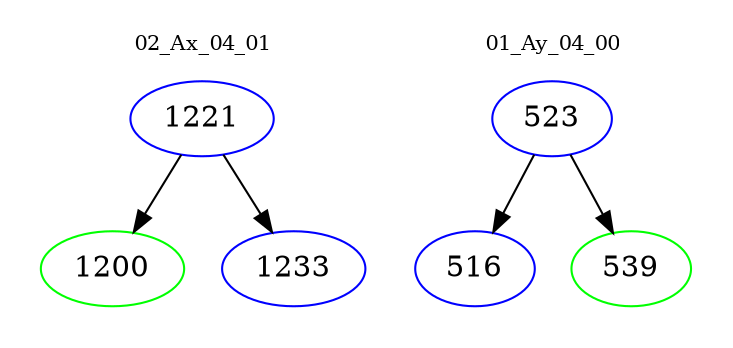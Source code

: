 digraph{
subgraph cluster_0 {
color = white
label = "02_Ax_04_01";
fontsize=10;
T0_1221 [label="1221", color="blue"]
T0_1221 -> T0_1200 [color="black"]
T0_1200 [label="1200", color="green"]
T0_1221 -> T0_1233 [color="black"]
T0_1233 [label="1233", color="blue"]
}
subgraph cluster_1 {
color = white
label = "01_Ay_04_00";
fontsize=10;
T1_523 [label="523", color="blue"]
T1_523 -> T1_516 [color="black"]
T1_516 [label="516", color="blue"]
T1_523 -> T1_539 [color="black"]
T1_539 [label="539", color="green"]
}
}
